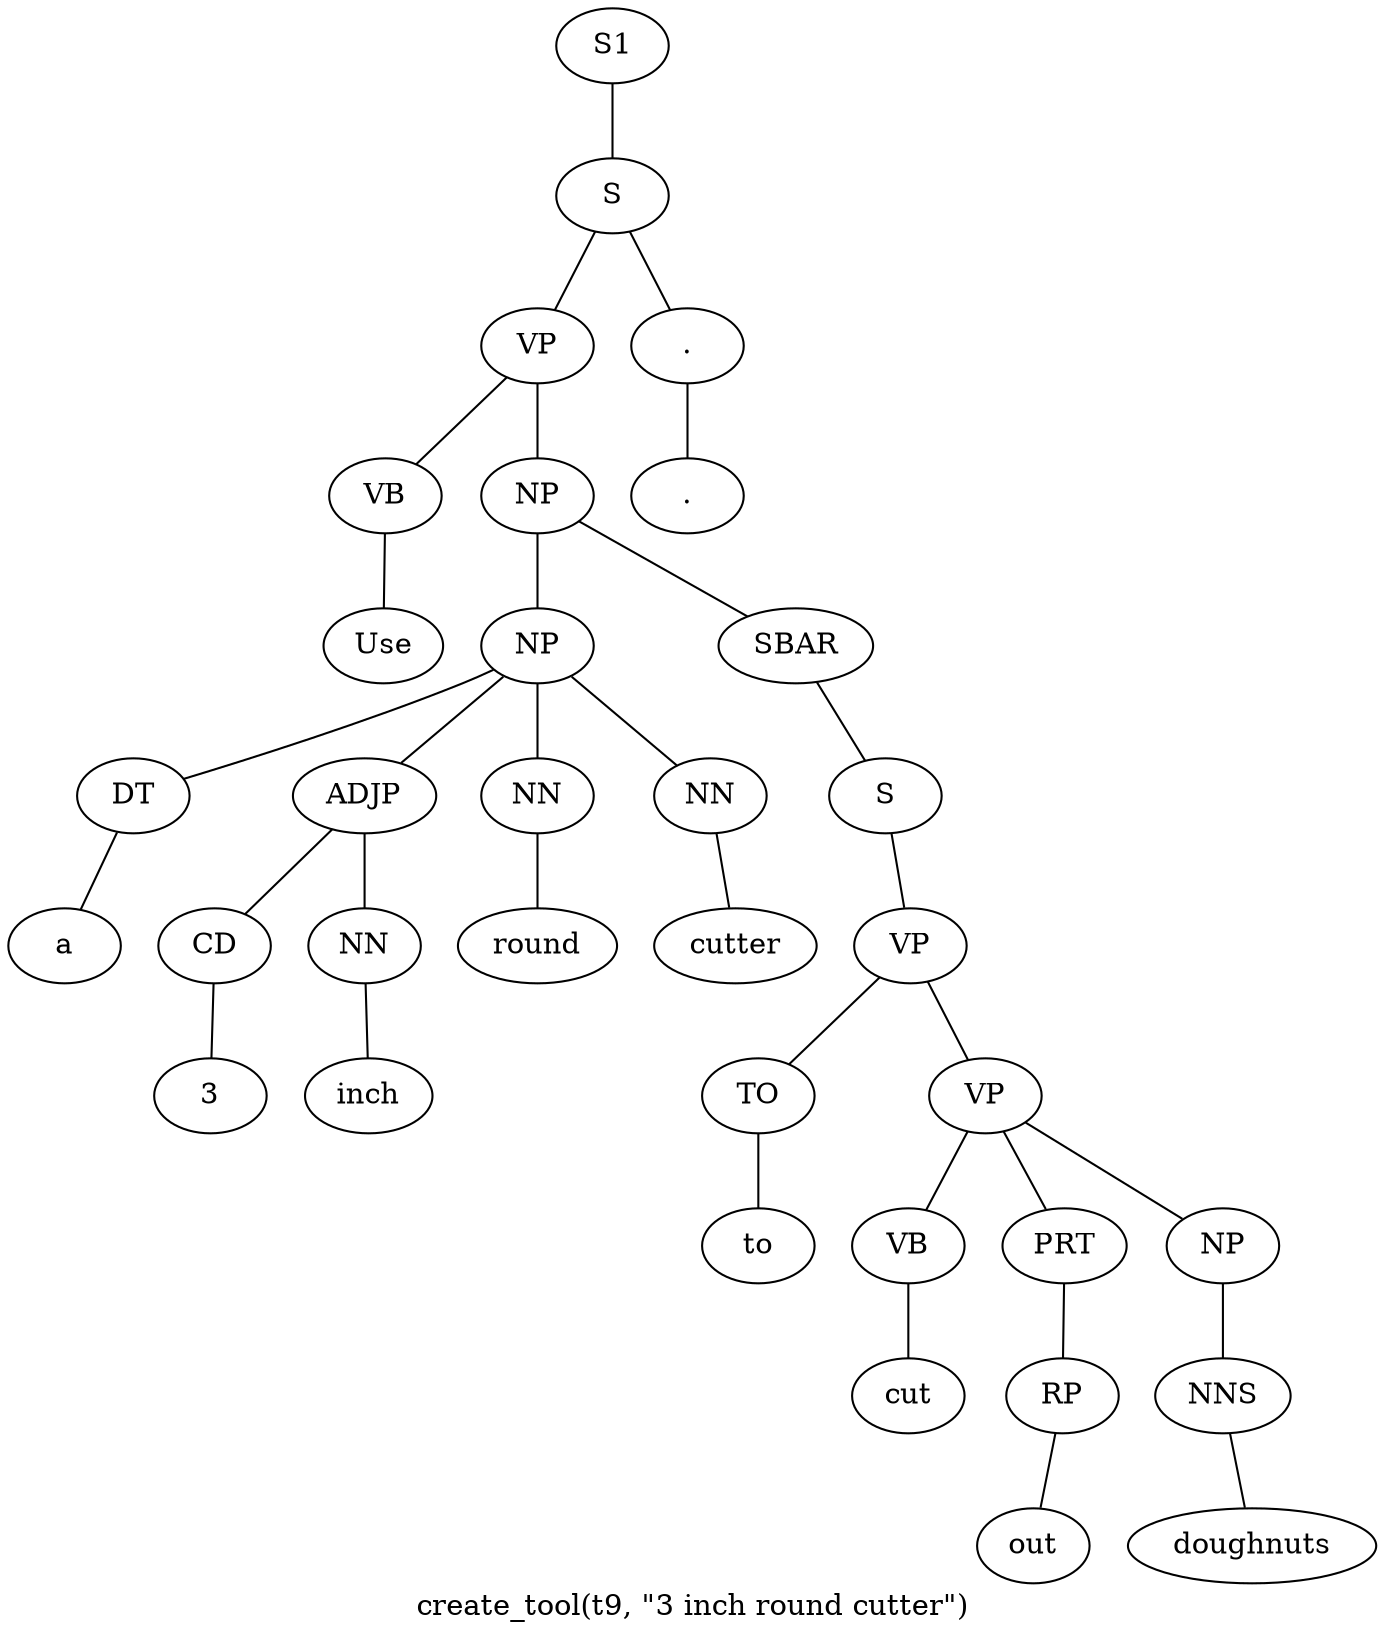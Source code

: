 graph SyntaxGraph {
	label = "create_tool(t9, \"3 inch round cutter\")";
	Node0 [label="S1"];
	Node1 [label="S"];
	Node2 [label="VP"];
	Node3 [label="VB"];
	Node4 [label="Use"];
	Node5 [label="NP"];
	Node6 [label="NP"];
	Node7 [label="DT"];
	Node8 [label="a"];
	Node9 [label="ADJP"];
	Node10 [label="CD"];
	Node11 [label="3"];
	Node12 [label="NN"];
	Node13 [label="inch"];
	Node14 [label="NN"];
	Node15 [label="round"];
	Node16 [label="NN"];
	Node17 [label="cutter"];
	Node18 [label="SBAR"];
	Node19 [label="S"];
	Node20 [label="VP"];
	Node21 [label="TO"];
	Node22 [label="to"];
	Node23 [label="VP"];
	Node24 [label="VB"];
	Node25 [label="cut"];
	Node26 [label="PRT"];
	Node27 [label="RP"];
	Node28 [label="out"];
	Node29 [label="NP"];
	Node30 [label="NNS"];
	Node31 [label="doughnuts"];
	Node32 [label="."];
	Node33 [label="."];

	Node0 -- Node1;
	Node1 -- Node2;
	Node1 -- Node32;
	Node2 -- Node3;
	Node2 -- Node5;
	Node3 -- Node4;
	Node5 -- Node6;
	Node5 -- Node18;
	Node6 -- Node7;
	Node6 -- Node9;
	Node6 -- Node14;
	Node6 -- Node16;
	Node7 -- Node8;
	Node9 -- Node10;
	Node9 -- Node12;
	Node10 -- Node11;
	Node12 -- Node13;
	Node14 -- Node15;
	Node16 -- Node17;
	Node18 -- Node19;
	Node19 -- Node20;
	Node20 -- Node21;
	Node20 -- Node23;
	Node21 -- Node22;
	Node23 -- Node24;
	Node23 -- Node26;
	Node23 -- Node29;
	Node24 -- Node25;
	Node26 -- Node27;
	Node27 -- Node28;
	Node29 -- Node30;
	Node30 -- Node31;
	Node32 -- Node33;
}